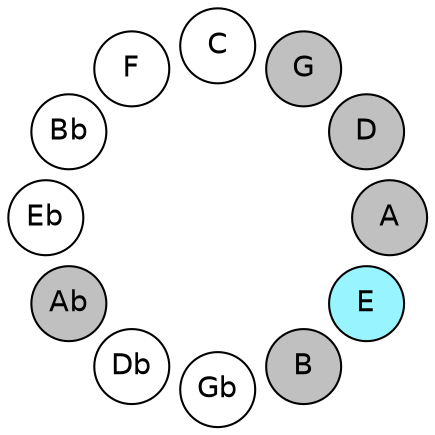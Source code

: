 
graph {

layout = circo;
mindist = .1

node [shape = circle, fontname = Helvetica, margin = 0, style = filled]
edge [style=invis]

subgraph 1 {
	E -- B -- Gb -- Db -- Ab -- Eb -- Bb -- F -- C -- G -- D -- A -- E
}

E [fillcolor = cadetblue1];
B [fillcolor = gray];
Gb [fillcolor = white];
Db [fillcolor = white];
Ab [fillcolor = gray];
Eb [fillcolor = white];
Bb [fillcolor = white];
F [fillcolor = white];
C [fillcolor = white];
G [fillcolor = gray];
D [fillcolor = gray];
A [fillcolor = gray];
}
